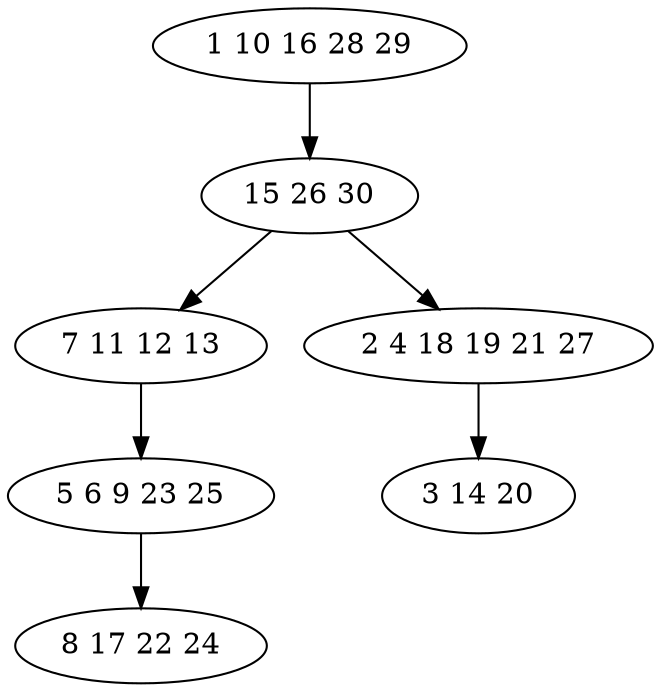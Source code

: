 digraph true_tree {
	"0" -> "1"
	"1" -> "2"
	"2" -> "3"
	"3" -> "4"
	"1" -> "5"
	"5" -> "6"
	"0" [label="1 10 16 28 29"];
	"1" [label="15 26 30"];
	"2" [label="7 11 12 13"];
	"3" [label="5 6 9 23 25"];
	"4" [label="8 17 22 24"];
	"5" [label="2 4 18 19 21 27"];
	"6" [label="3 14 20"];
}

